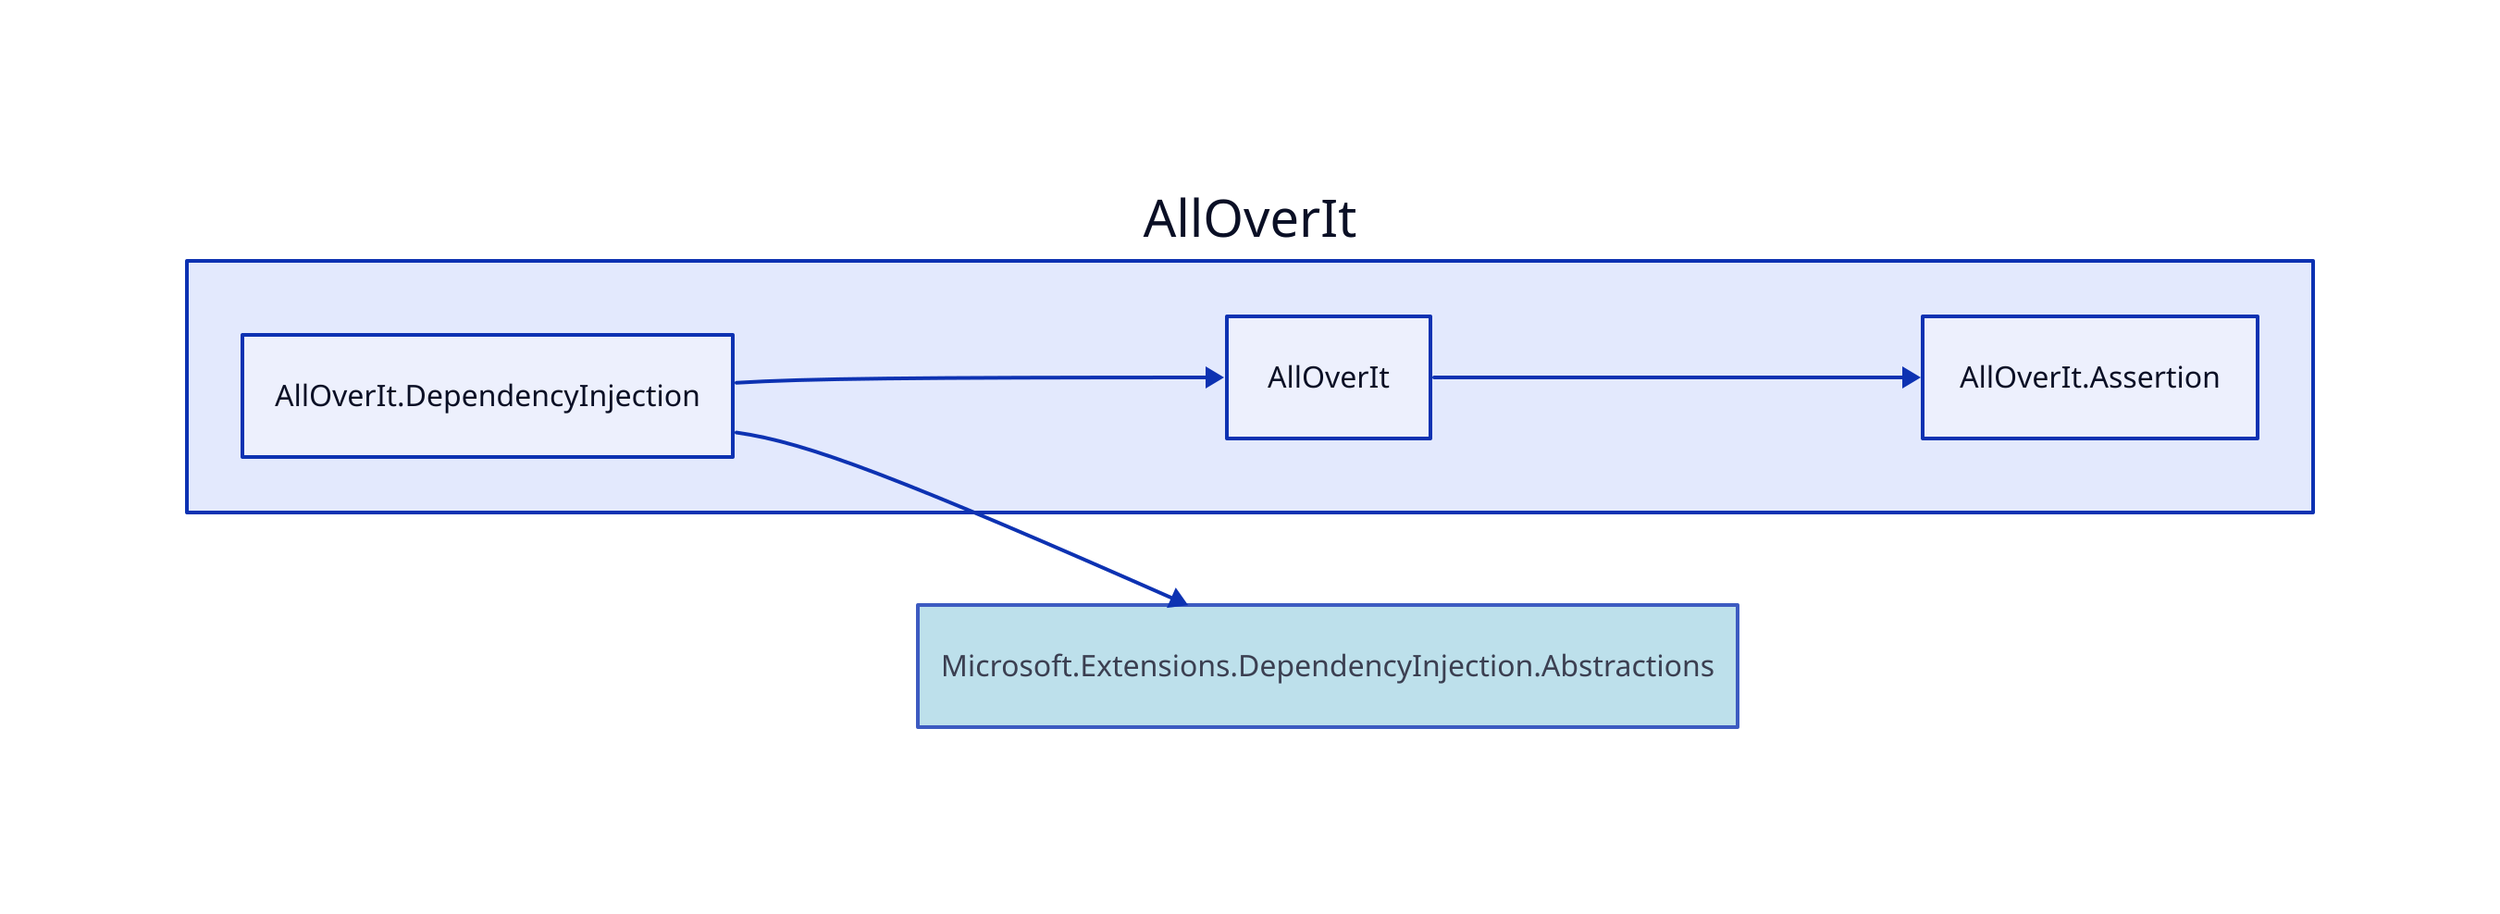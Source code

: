 direction: right

aoi: AllOverIt
aoi.alloverit-dependencyinjection: AllOverIt.DependencyInjection
aoi.alloverit: AllOverIt
aoi.alloverit-assertion: AllOverIt.Assertion
microsoft-extensions-dependencyinjection-abstractions: Microsoft.Extensions.DependencyInjection.Abstractions
microsoft-extensions-dependencyinjection-abstractions.style.fill: lightblue
microsoft-extensions-dependencyinjection-abstractions.style.opacity: 0.8

aoi.alloverit <- aoi.alloverit-dependencyinjection
aoi.alloverit-assertion <- aoi.alloverit
microsoft-extensions-dependencyinjection-abstractions <- aoi.alloverit-dependencyinjection
